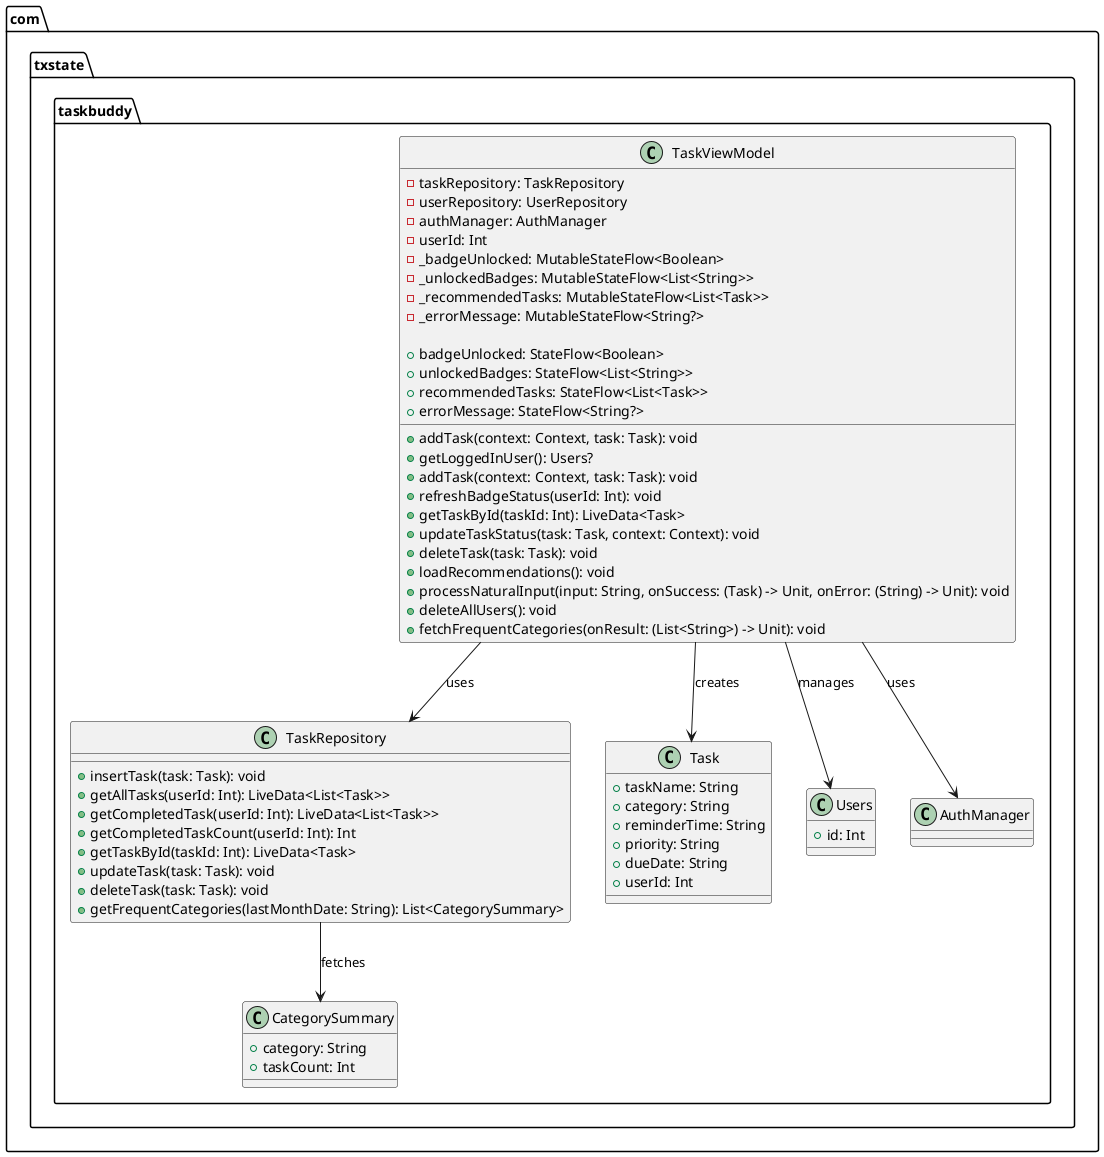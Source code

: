 @startuml

package com.txstate.taskbuddy {

    class TaskViewModel {
        -taskRepository: TaskRepository
        -userRepository: UserRepository
        -authManager: AuthManager
        -userId: Int
        -_badgeUnlocked: MutableStateFlow<Boolean>
        -_unlockedBadges: MutableStateFlow<List<String>>
        -_recommendedTasks: MutableStateFlow<List<Task>>
        -_errorMessage: MutableStateFlow<String?>

        +badgeUnlocked: StateFlow<Boolean>
        +unlockedBadges: StateFlow<List<String>>
        +recommendedTasks: StateFlow<List<Task>>
        +errorMessage: StateFlow<String?>

        +addTask(context: Context, task: Task): void
        +getLoggedInUser(): Users?
        +addTask(context: Context, task: Task): void
        +refreshBadgeStatus(userId: Int): void
        +getTaskById(taskId: Int): LiveData<Task>
        +updateTaskStatus(task: Task, context: Context): void
        +deleteTask(task: Task): void
        +loadRecommendations(): void
        +processNaturalInput(input: String, onSuccess: (Task) -> Unit, onError: (String) -> Unit): void
        +deleteAllUsers(): void
        +fetchFrequentCategories(onResult: (List<String>) -> Unit): void
    }

    class TaskRepository {
        +insertTask(task: Task): void
        +getAllTasks(userId: Int): LiveData<List<Task>>
        +getCompletedTask(userId: Int): LiveData<List<Task>>
        +getCompletedTaskCount(userId: Int): Int
        +getTaskById(taskId: Int): LiveData<Task>
        +updateTask(task: Task): void
        +deleteTask(task: Task): void
        +getFrequentCategories(lastMonthDate: String): List<CategorySummary>
    }

    class Task {
        +taskName: String
        +category: String
        +reminderTime: String
        +priority: String
        +dueDate: String
        +userId: Int
    }

    class Users {
        +id: Int
    }

    class CategorySummary {
        +category: String
        +taskCount: Int
    }

    TaskViewModel --> TaskRepository : uses
    TaskViewModel --> Task : creates
    TaskViewModel --> Users : manages
    TaskRepository --> CategorySummary : fetches
    TaskViewModel --> AuthManager : uses

}

@enduml
